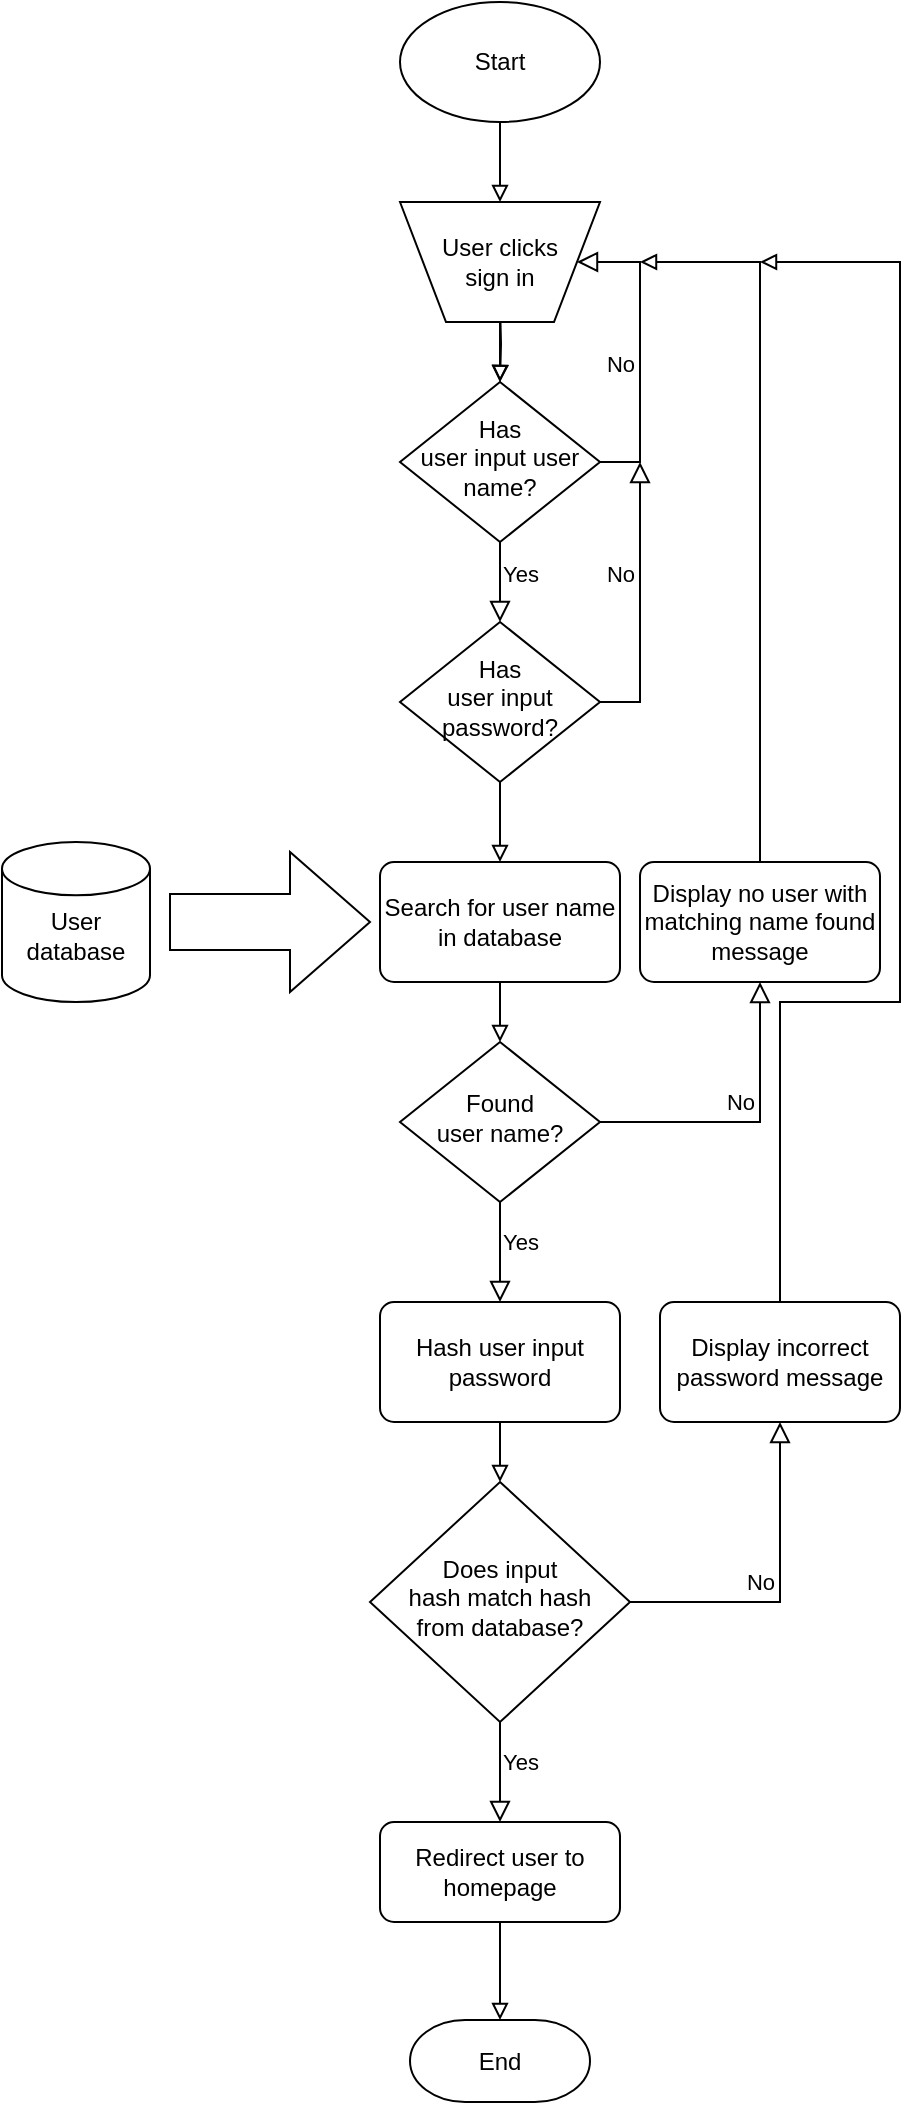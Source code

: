 <mxfile version="18.0.6" type="device" pages="2"><diagram id="C5RBs43oDa-KdzZeNtuy" name="Login"><mxGraphModel dx="851" dy="624" grid="1" gridSize="10" guides="1" tooltips="1" connect="1" arrows="1" fold="1" page="1" pageScale="1" pageWidth="827" pageHeight="1169" math="0" shadow="0"><root><mxCell id="WIyWlLk6GJQsqaUBKTNV-0"/><mxCell id="WIyWlLk6GJQsqaUBKTNV-1" parent="WIyWlLk6GJQsqaUBKTNV-0"/><mxCell id="tV4ZwREPIiYR1a342bBB-5" style="edgeStyle=orthogonalEdgeStyle;rounded=0;orthogonalLoop=1;jettySize=auto;html=1;exitX=0.5;exitY=1;exitDx=0;exitDy=0;exitPerimeter=0;entryX=0.5;entryY=0;entryDx=0;entryDy=0;endArrow=block;endFill=0;" edge="1" parent="WIyWlLk6GJQsqaUBKTNV-1" source="tV4ZwREPIiYR1a342bBB-0" target="tV4ZwREPIiYR1a342bBB-10"><mxGeometry relative="1" as="geometry"><mxPoint x="439" y="160" as="targetPoint"/></mxGeometry></mxCell><mxCell id="tV4ZwREPIiYR1a342bBB-0" value="Start" style="strokeWidth=1;html=1;shape=mxgraph.flowchart.start_1;whiteSpace=wrap;" vertex="1" parent="WIyWlLk6GJQsqaUBKTNV-1"><mxGeometry x="389" y="50" width="100" height="60" as="geometry"/></mxCell><mxCell id="tV4ZwREPIiYR1a342bBB-9" style="edgeStyle=orthogonalEdgeStyle;rounded=0;orthogonalLoop=1;jettySize=auto;html=1;exitX=0.5;exitY=1;exitDx=0;exitDy=0;entryX=0.5;entryY=0;entryDx=0;entryDy=0;endArrow=block;endFill=0;" edge="1" parent="WIyWlLk6GJQsqaUBKTNV-1" target="tV4ZwREPIiYR1a342bBB-7"><mxGeometry relative="1" as="geometry"><mxPoint x="439" y="200" as="sourcePoint"/></mxGeometry></mxCell><mxCell id="tV4ZwREPIiYR1a342bBB-7" value="Has &lt;br&gt;user input user name?" style="rhombus;whiteSpace=wrap;html=1;shadow=0;fontFamily=Helvetica;fontSize=12;align=center;strokeWidth=1;spacing=6;spacingTop=-4;" vertex="1" parent="WIyWlLk6GJQsqaUBKTNV-1"><mxGeometry x="389" y="240" width="100" height="80" as="geometry"/></mxCell><mxCell id="tV4ZwREPIiYR1a342bBB-8" value="Yes" style="edgeStyle=orthogonalEdgeStyle;rounded=0;html=1;jettySize=auto;orthogonalLoop=1;fontSize=11;endArrow=block;endFill=0;endSize=8;strokeWidth=1;shadow=0;labelBackgroundColor=none;exitX=0.5;exitY=1;exitDx=0;exitDy=0;entryX=0.5;entryY=0;entryDx=0;entryDy=0;" edge="1" parent="WIyWlLk6GJQsqaUBKTNV-1" source="tV4ZwREPIiYR1a342bBB-7" target="tV4ZwREPIiYR1a342bBB-14"><mxGeometry x="-0.2" y="10" relative="1" as="geometry"><mxPoint as="offset"/><mxPoint x="129" y="170" as="sourcePoint"/><mxPoint x="439" y="370" as="targetPoint"/><Array as="points"/></mxGeometry></mxCell><mxCell id="tV4ZwREPIiYR1a342bBB-12" value="" style="edgeStyle=orthogonalEdgeStyle;rounded=0;orthogonalLoop=1;jettySize=auto;html=1;endArrow=block;endFill=0;exitX=0.5;exitY=0;exitDx=0;exitDy=0;exitPerimeter=0;" edge="1" parent="WIyWlLk6GJQsqaUBKTNV-1" source="tV4ZwREPIiYR1a342bBB-10" target="tV4ZwREPIiYR1a342bBB-7"><mxGeometry relative="1" as="geometry"/></mxCell><mxCell id="tV4ZwREPIiYR1a342bBB-10" value="User clicks&lt;br&gt;sign in" style="verticalLabelPosition=middle;verticalAlign=middle;html=1;shape=trapezoid;perimeter=trapezoidPerimeter;whiteSpace=wrap;size=0.23;arcSize=10;flipV=1;labelPosition=center;align=center;strokeWidth=1;" vertex="1" parent="WIyWlLk6GJQsqaUBKTNV-1"><mxGeometry x="389" y="150" width="100" height="60" as="geometry"/></mxCell><mxCell id="tV4ZwREPIiYR1a342bBB-13" value="No" style="edgeStyle=orthogonalEdgeStyle;rounded=0;html=1;jettySize=auto;orthogonalLoop=1;fontSize=11;endArrow=block;endFill=0;endSize=8;strokeWidth=1;shadow=0;labelBackgroundColor=none;exitX=1;exitY=0.5;exitDx=0;exitDy=0;entryX=1;entryY=0.5;entryDx=0;entryDy=0;" edge="1" parent="WIyWlLk6GJQsqaUBKTNV-1" source="tV4ZwREPIiYR1a342bBB-7" target="tV4ZwREPIiYR1a342bBB-10"><mxGeometry x="-0.087" y="10" relative="1" as="geometry"><mxPoint as="offset"/><mxPoint x="499" y="280" as="sourcePoint"/><mxPoint x="499" y="330" as="targetPoint"/><Array as="points"><mxPoint x="509" y="280"/><mxPoint x="509" y="180"/></Array></mxGeometry></mxCell><mxCell id="tV4ZwREPIiYR1a342bBB-19" style="edgeStyle=orthogonalEdgeStyle;rounded=0;orthogonalLoop=1;jettySize=auto;html=1;exitX=0.5;exitY=1;exitDx=0;exitDy=0;entryX=0.5;entryY=0;entryDx=0;entryDy=0;endArrow=block;endFill=0;" edge="1" parent="WIyWlLk6GJQsqaUBKTNV-1" source="tV4ZwREPIiYR1a342bBB-14" target="tV4ZwREPIiYR1a342bBB-18"><mxGeometry relative="1" as="geometry"/></mxCell><mxCell id="tV4ZwREPIiYR1a342bBB-14" value="Has &lt;br&gt;user input &lt;br&gt;password?" style="rhombus;whiteSpace=wrap;html=1;shadow=0;fontFamily=Helvetica;fontSize=12;align=center;strokeWidth=1;spacing=6;spacingTop=-4;" vertex="1" parent="WIyWlLk6GJQsqaUBKTNV-1"><mxGeometry x="389" y="360" width="100" height="80" as="geometry"/></mxCell><mxCell id="tV4ZwREPIiYR1a342bBB-15" value="No" style="edgeStyle=orthogonalEdgeStyle;rounded=0;html=1;jettySize=auto;orthogonalLoop=1;fontSize=11;endArrow=block;endFill=0;endSize=8;strokeWidth=1;shadow=0;labelBackgroundColor=none;exitX=1;exitY=0.5;exitDx=0;exitDy=0;" edge="1" parent="WIyWlLk6GJQsqaUBKTNV-1" source="tV4ZwREPIiYR1a342bBB-14"><mxGeometry x="0.2" y="10" relative="1" as="geometry"><mxPoint as="offset"/><mxPoint x="509" y="410" as="sourcePoint"/><mxPoint x="509" y="280" as="targetPoint"/><Array as="points"><mxPoint x="509" y="400"/></Array></mxGeometry></mxCell><mxCell id="tV4ZwREPIiYR1a342bBB-17" value="&lt;br&gt;User database" style="strokeWidth=1;html=1;shape=mxgraph.flowchart.database;whiteSpace=wrap;" vertex="1" parent="WIyWlLk6GJQsqaUBKTNV-1"><mxGeometry x="190" y="470" width="74" height="80" as="geometry"/></mxCell><mxCell id="tV4ZwREPIiYR1a342bBB-22" style="edgeStyle=orthogonalEdgeStyle;rounded=0;orthogonalLoop=1;jettySize=auto;html=1;exitX=0.5;exitY=1;exitDx=0;exitDy=0;entryX=0.5;entryY=0;entryDx=0;entryDy=0;endArrow=block;endFill=0;" edge="1" parent="WIyWlLk6GJQsqaUBKTNV-1" source="tV4ZwREPIiYR1a342bBB-18" target="tV4ZwREPIiYR1a342bBB-21"><mxGeometry relative="1" as="geometry"/></mxCell><mxCell id="tV4ZwREPIiYR1a342bBB-18" value="Search for user name in database" style="rounded=1;whiteSpace=wrap;html=1;absoluteArcSize=1;arcSize=14;strokeWidth=1;" vertex="1" parent="WIyWlLk6GJQsqaUBKTNV-1"><mxGeometry x="379" y="480" width="120" height="60" as="geometry"/></mxCell><mxCell id="tV4ZwREPIiYR1a342bBB-20" value="" style="verticalLabelPosition=bottom;verticalAlign=top;html=1;strokeWidth=1;shape=mxgraph.arrows2.arrow;dy=0.6;dx=40;notch=0;" vertex="1" parent="WIyWlLk6GJQsqaUBKTNV-1"><mxGeometry x="274" y="475" width="100" height="70" as="geometry"/></mxCell><mxCell id="tV4ZwREPIiYR1a342bBB-21" value="Found &lt;br&gt;user name?" style="rhombus;whiteSpace=wrap;html=1;shadow=0;fontFamily=Helvetica;fontSize=12;align=center;strokeWidth=1;spacing=6;spacingTop=-4;" vertex="1" parent="WIyWlLk6GJQsqaUBKTNV-1"><mxGeometry x="389" y="570" width="100" height="80" as="geometry"/></mxCell><mxCell id="tV4ZwREPIiYR1a342bBB-23" value="Yes" style="edgeStyle=orthogonalEdgeStyle;rounded=0;html=1;jettySize=auto;orthogonalLoop=1;fontSize=11;endArrow=block;endFill=0;endSize=8;strokeWidth=1;shadow=0;labelBackgroundColor=none;exitX=0.5;exitY=1;exitDx=0;exitDy=0;" edge="1" parent="WIyWlLk6GJQsqaUBKTNV-1" source="tV4ZwREPIiYR1a342bBB-21"><mxGeometry x="-0.2" y="10" relative="1" as="geometry"><mxPoint as="offset"/><mxPoint x="438.74" y="660" as="sourcePoint"/><mxPoint x="439" y="700" as="targetPoint"/><Array as="points"/></mxGeometry></mxCell><mxCell id="tV4ZwREPIiYR1a342bBB-26" value="No" style="edgeStyle=orthogonalEdgeStyle;rounded=0;html=1;jettySize=auto;orthogonalLoop=1;fontSize=11;endArrow=block;endFill=0;endSize=8;strokeWidth=1;shadow=0;labelBackgroundColor=none;exitX=1;exitY=0.5;exitDx=0;exitDy=0;entryX=0.5;entryY=1;entryDx=0;entryDy=0;" edge="1" parent="WIyWlLk6GJQsqaUBKTNV-1" source="tV4ZwREPIiYR1a342bBB-21" target="tV4ZwREPIiYR1a342bBB-27"><mxGeometry x="0.2" y="10" relative="1" as="geometry"><mxPoint as="offset"/><mxPoint x="509" y="610" as="sourcePoint"/><mxPoint x="569" y="550" as="targetPoint"/><Array as="points"><mxPoint x="569" y="610"/></Array></mxGeometry></mxCell><mxCell id="tV4ZwREPIiYR1a342bBB-28" style="edgeStyle=orthogonalEdgeStyle;rounded=0;orthogonalLoop=1;jettySize=auto;html=1;endArrow=block;endFill=0;" edge="1" parent="WIyWlLk6GJQsqaUBKTNV-1" source="tV4ZwREPIiYR1a342bBB-27"><mxGeometry relative="1" as="geometry"><mxPoint x="509" y="180" as="targetPoint"/><Array as="points"><mxPoint x="569" y="180"/><mxPoint x="569" y="180"/></Array></mxGeometry></mxCell><mxCell id="tV4ZwREPIiYR1a342bBB-27" value="Display no user with matching name found message" style="rounded=1;whiteSpace=wrap;html=1;absoluteArcSize=1;arcSize=14;strokeWidth=1;" vertex="1" parent="WIyWlLk6GJQsqaUBKTNV-1"><mxGeometry x="509" y="480" width="120" height="60" as="geometry"/></mxCell><mxCell id="tV4ZwREPIiYR1a342bBB-32" style="edgeStyle=orthogonalEdgeStyle;rounded=0;orthogonalLoop=1;jettySize=auto;html=1;exitX=0.5;exitY=1;exitDx=0;exitDy=0;endArrow=block;endFill=0;" edge="1" parent="WIyWlLk6GJQsqaUBKTNV-1" source="tV4ZwREPIiYR1a342bBB-29" target="tV4ZwREPIiYR1a342bBB-31"><mxGeometry relative="1" as="geometry"/></mxCell><mxCell id="tV4ZwREPIiYR1a342bBB-29" value="Hash user input password" style="rounded=1;whiteSpace=wrap;html=1;absoluteArcSize=1;arcSize=14;strokeWidth=1;" vertex="1" parent="WIyWlLk6GJQsqaUBKTNV-1"><mxGeometry x="379" y="700" width="120" height="60" as="geometry"/></mxCell><mxCell id="tV4ZwREPIiYR1a342bBB-31" value="Does input &lt;br&gt;hash match hash &lt;br&gt;from database?" style="rhombus;whiteSpace=wrap;html=1;shadow=0;fontFamily=Helvetica;fontSize=12;align=center;strokeWidth=1;spacing=6;spacingTop=-4;" vertex="1" parent="WIyWlLk6GJQsqaUBKTNV-1"><mxGeometry x="374" y="790" width="130" height="120" as="geometry"/></mxCell><mxCell id="tV4ZwREPIiYR1a342bBB-33" value="Yes" style="edgeStyle=orthogonalEdgeStyle;rounded=0;html=1;jettySize=auto;orthogonalLoop=1;fontSize=11;endArrow=block;endFill=0;endSize=8;strokeWidth=1;shadow=0;labelBackgroundColor=none;exitX=0.5;exitY=1;exitDx=0;exitDy=0;entryX=0.5;entryY=0;entryDx=0;entryDy=0;" edge="1" parent="WIyWlLk6GJQsqaUBKTNV-1" source="tV4ZwREPIiYR1a342bBB-31" target="tV4ZwREPIiYR1a342bBB-34"><mxGeometry x="-0.2" y="10" relative="1" as="geometry"><mxPoint as="offset"/><mxPoint x="438.74" y="920" as="sourcePoint"/><mxPoint x="438.74" y="970" as="targetPoint"/><Array as="points"/></mxGeometry></mxCell><mxCell id="tV4ZwREPIiYR1a342bBB-37" style="edgeStyle=orthogonalEdgeStyle;rounded=0;orthogonalLoop=1;jettySize=auto;html=1;exitX=0.5;exitY=1;exitDx=0;exitDy=0;entryX=0.5;entryY=0;entryDx=0;entryDy=0;entryPerimeter=0;endArrow=block;endFill=0;" edge="1" parent="WIyWlLk6GJQsqaUBKTNV-1" source="tV4ZwREPIiYR1a342bBB-34" target="tV4ZwREPIiYR1a342bBB-36"><mxGeometry relative="1" as="geometry"/></mxCell><mxCell id="tV4ZwREPIiYR1a342bBB-34" value="Redirect user to homepage" style="rounded=1;whiteSpace=wrap;html=1;absoluteArcSize=1;arcSize=14;strokeWidth=1;" vertex="1" parent="WIyWlLk6GJQsqaUBKTNV-1"><mxGeometry x="379" y="960" width="120" height="50" as="geometry"/></mxCell><mxCell id="tV4ZwREPIiYR1a342bBB-36" value="End" style="strokeWidth=1;html=1;shape=mxgraph.flowchart.terminator;whiteSpace=wrap;" vertex="1" parent="WIyWlLk6GJQsqaUBKTNV-1"><mxGeometry x="394" y="1059" width="90" height="41" as="geometry"/></mxCell><mxCell id="tV4ZwREPIiYR1a342bBB-38" value="No" style="edgeStyle=orthogonalEdgeStyle;rounded=0;html=1;jettySize=auto;orthogonalLoop=1;fontSize=11;endArrow=block;endFill=0;endSize=8;strokeWidth=1;shadow=0;labelBackgroundColor=none;exitX=1;exitY=0.5;exitDx=0;exitDy=0;entryX=0.5;entryY=1;entryDx=0;entryDy=0;" edge="1" parent="WIyWlLk6GJQsqaUBKTNV-1" source="tV4ZwREPIiYR1a342bBB-31" target="tV4ZwREPIiYR1a342bBB-39"><mxGeometry x="0.03" y="10" relative="1" as="geometry"><mxPoint as="offset"/><mxPoint x="539" y="980.0" as="sourcePoint"/><mxPoint x="539" y="1030.0" as="targetPoint"/><Array as="points"/></mxGeometry></mxCell><mxCell id="tV4ZwREPIiYR1a342bBB-40" style="edgeStyle=orthogonalEdgeStyle;rounded=0;orthogonalLoop=1;jettySize=auto;html=1;exitX=0.5;exitY=0;exitDx=0;exitDy=0;endArrow=block;endFill=0;" edge="1" parent="WIyWlLk6GJQsqaUBKTNV-1" source="tV4ZwREPIiYR1a342bBB-39"><mxGeometry relative="1" as="geometry"><mxPoint x="569" y="180" as="targetPoint"/><Array as="points"><mxPoint x="579" y="550"/><mxPoint x="639" y="550"/></Array></mxGeometry></mxCell><mxCell id="tV4ZwREPIiYR1a342bBB-39" value="Display incorrect password message" style="rounded=1;whiteSpace=wrap;html=1;absoluteArcSize=1;arcSize=14;strokeWidth=1;" vertex="1" parent="WIyWlLk6GJQsqaUBKTNV-1"><mxGeometry x="519" y="700" width="120" height="60" as="geometry"/></mxCell></root></mxGraphModel></diagram><diagram id="Z_4hArykJ4diSi9KVlS7" name="Add record"><mxGraphModel dx="494" dy="362" grid="1" gridSize="10" guides="1" tooltips="1" connect="1" arrows="1" fold="1" page="1" pageScale="1" pageWidth="1169" pageHeight="1654" math="0" shadow="0"><root><mxCell id="0"/><mxCell id="1" parent="0"/><mxCell id="KV9U77_hcHXhaJylK1np-2" style="edgeStyle=orthogonalEdgeStyle;rounded=0;orthogonalLoop=1;jettySize=auto;html=1;exitX=0.5;exitY=1;exitDx=0;exitDy=0;exitPerimeter=0;entryX=0.5;entryY=0;entryDx=0;entryDy=0;endArrow=block;endFill=0;" edge="1" parent="1" source="oI6hG-wMjwgqQYXfI_hU-1" target="KV9U77_hcHXhaJylK1np-1"><mxGeometry relative="1" as="geometry"/></mxCell><mxCell id="oI6hG-wMjwgqQYXfI_hU-1" value="Start" style="strokeWidth=1;html=1;shape=mxgraph.flowchart.start_1;whiteSpace=wrap;" vertex="1" parent="1"><mxGeometry x="535" y="80" width="100" height="60" as="geometry"/></mxCell><mxCell id="65GPMWbgD9vn-L6hWEiP-2" style="edgeStyle=orthogonalEdgeStyle;rounded=0;orthogonalLoop=1;jettySize=auto;html=1;exitX=0.5;exitY=1;exitDx=0;exitDy=0;entryX=0.5;entryY=0;entryDx=0;entryDy=0;endArrow=block;endFill=0;" edge="1" parent="1" source="KV9U77_hcHXhaJylK1np-1" target="65GPMWbgD9vn-L6hWEiP-1"><mxGeometry relative="1" as="geometry"/></mxCell><mxCell id="KV9U77_hcHXhaJylK1np-1" value="User clicks &lt;br&gt;submit &lt;br&gt;record" style="verticalLabelPosition=middle;verticalAlign=middle;html=1;shape=trapezoid;perimeter=trapezoidPerimeter;whiteSpace=wrap;size=0.23;arcSize=10;flipV=1;labelPosition=center;align=center;strokeWidth=1;" vertex="1" parent="1"><mxGeometry x="535" y="170" width="100" height="60" as="geometry"/></mxCell><mxCell id="LTO_uNHJT5kjXWH2NmgT-3" style="edgeStyle=orthogonalEdgeStyle;rounded=0;orthogonalLoop=1;jettySize=auto;html=1;exitX=1;exitY=0.5;exitDx=0;exitDy=0;entryX=0.5;entryY=1;entryDx=0;entryDy=0;endArrow=block;endFill=0;" edge="1" parent="1" source="65GPMWbgD9vn-L6hWEiP-1" target="LTO_uNHJT5kjXWH2NmgT-1"><mxGeometry relative="1" as="geometry"/></mxCell><mxCell id="LTO_uNHJT5kjXWH2NmgT-4" value="No" style="edgeLabel;html=1;align=center;verticalAlign=middle;resizable=0;points=[];" vertex="1" connectable="0" parent="LTO_uNHJT5kjXWH2NmgT-3"><mxGeometry x="-0.024" relative="1" as="geometry"><mxPoint x="10" y="-10" as="offset"/></mxGeometry></mxCell><mxCell id="LTO_uNHJT5kjXWH2NmgT-6" value="Yes" style="edgeStyle=orthogonalEdgeStyle;rounded=0;orthogonalLoop=1;jettySize=auto;html=1;exitX=0.5;exitY=1;exitDx=0;exitDy=0;entryX=0.5;entryY=0;entryDx=0;entryDy=0;endArrow=block;endFill=0;" edge="1" parent="1" source="65GPMWbgD9vn-L6hWEiP-1" target="LTO_uNHJT5kjXWH2NmgT-5"><mxGeometry y="15" relative="1" as="geometry"><mxPoint as="offset"/></mxGeometry></mxCell><mxCell id="65GPMWbgD9vn-L6hWEiP-1" value="Has &lt;br&gt;user input species&lt;br&gt;&amp;nbsp;name?" style="rhombus;whiteSpace=wrap;html=1;shadow=0;fontFamily=Helvetica;fontSize=12;align=center;strokeWidth=1;spacing=6;spacingTop=-4;" vertex="1" parent="1"><mxGeometry x="535" y="260" width="100" height="80" as="geometry"/></mxCell><mxCell id="LTO_uNHJT5kjXWH2NmgT-2" style="edgeStyle=orthogonalEdgeStyle;rounded=0;orthogonalLoop=1;jettySize=auto;html=1;exitX=0;exitY=0.5;exitDx=0;exitDy=0;entryX=1;entryY=0.5;entryDx=0;entryDy=0;endArrow=block;endFill=0;" edge="1" parent="1" source="LTO_uNHJT5kjXWH2NmgT-1" target="KV9U77_hcHXhaJylK1np-1"><mxGeometry relative="1" as="geometry"/></mxCell><mxCell id="LTO_uNHJT5kjXWH2NmgT-1" value="Display record contains invalid information message" style="rounded=1;whiteSpace=wrap;html=1;absoluteArcSize=1;arcSize=14;strokeWidth=1;" vertex="1" parent="1"><mxGeometry x="680" y="170" width="120" height="60" as="geometry"/></mxCell><mxCell id="LTO_uNHJT5kjXWH2NmgT-7" style="edgeStyle=orthogonalEdgeStyle;rounded=0;orthogonalLoop=1;jettySize=auto;html=1;exitX=1;exitY=0.5;exitDx=0;exitDy=0;endArrow=block;endFill=0;" edge="1" parent="1" source="LTO_uNHJT5kjXWH2NmgT-5"><mxGeometry relative="1" as="geometry"><mxPoint x="740" y="300" as="targetPoint"/></mxGeometry></mxCell><mxCell id="LTO_uNHJT5kjXWH2NmgT-8" value="No" style="edgeLabel;html=1;align=center;verticalAlign=middle;resizable=0;points=[];" vertex="1" connectable="0" parent="LTO_uNHJT5kjXWH2NmgT-7"><mxGeometry x="-0.067" y="1" relative="1" as="geometry"><mxPoint x="-5" y="-9" as="offset"/></mxGeometry></mxCell><mxCell id="LTO_uNHJT5kjXWH2NmgT-10" value="Yes" style="edgeStyle=orthogonalEdgeStyle;rounded=0;orthogonalLoop=1;jettySize=auto;html=1;exitX=0.5;exitY=1;exitDx=0;exitDy=0;entryX=0.5;entryY=0;entryDx=0;entryDy=0;endArrow=block;endFill=0;" edge="1" parent="1" source="LTO_uNHJT5kjXWH2NmgT-5" target="LTO_uNHJT5kjXWH2NmgT-9"><mxGeometry y="15" relative="1" as="geometry"><mxPoint as="offset"/></mxGeometry></mxCell><mxCell id="LTO_uNHJT5kjXWH2NmgT-5" value="Has user&lt;br&gt;&amp;nbsp;input a valid location?" style="rhombus;whiteSpace=wrap;html=1;shadow=0;fontFamily=Helvetica;fontSize=12;align=center;strokeWidth=1;spacing=6;spacingTop=-4;" vertex="1" parent="1"><mxGeometry x="535" y="370" width="100" height="80" as="geometry"/></mxCell><mxCell id="LTO_uNHJT5kjXWH2NmgT-11" style="edgeStyle=orthogonalEdgeStyle;rounded=0;orthogonalLoop=1;jettySize=auto;html=1;exitX=1;exitY=0.5;exitDx=0;exitDy=0;endArrow=block;endFill=0;" edge="1" parent="1" source="LTO_uNHJT5kjXWH2NmgT-9"><mxGeometry relative="1" as="geometry"><mxPoint x="740" y="410" as="targetPoint"/></mxGeometry></mxCell><mxCell id="LTO_uNHJT5kjXWH2NmgT-12" value="No" style="edgeLabel;html=1;align=center;verticalAlign=middle;resizable=0;points=[];" vertex="1" connectable="0" parent="LTO_uNHJT5kjXWH2NmgT-11"><mxGeometry x="-0.046" relative="1" as="geometry"><mxPoint x="-8" y="-10" as="offset"/></mxGeometry></mxCell><mxCell id="KL0isNhSRRjE4WQ2TQas-4" style="edgeStyle=orthogonalEdgeStyle;rounded=0;orthogonalLoop=1;jettySize=auto;html=1;exitX=0.5;exitY=1;exitDx=0;exitDy=0;entryX=0.5;entryY=0;entryDx=0;entryDy=0;endArrow=block;endFill=0;" edge="1" parent="1" source="LTO_uNHJT5kjXWH2NmgT-9" target="KL0isNhSRRjE4WQ2TQas-2"><mxGeometry relative="1" as="geometry"/></mxCell><mxCell id="KL0isNhSRRjE4WQ2TQas-5" value="Yes" style="edgeLabel;html=1;align=center;verticalAlign=middle;resizable=0;points=[];" vertex="1" connectable="0" parent="KL0isNhSRRjE4WQ2TQas-4"><mxGeometry x="-0.42" relative="1" as="geometry"><mxPoint x="15" y="9" as="offset"/></mxGeometry></mxCell><mxCell id="LTO_uNHJT5kjXWH2NmgT-9" value="Has &lt;br&gt;user input valid&lt;br&gt;a date?" style="rhombus;whiteSpace=wrap;html=1;shadow=0;fontFamily=Helvetica;fontSize=12;align=center;strokeWidth=1;spacing=6;spacingTop=-4;" vertex="1" parent="1"><mxGeometry x="535" y="490" width="100" height="80" as="geometry"/></mxCell><mxCell id="KL0isNhSRRjE4WQ2TQas-1" value="&lt;br&gt;Moth&lt;br&gt;database" style="strokeWidth=1;html=1;shape=mxgraph.flowchart.database;whiteSpace=wrap;" vertex="1" parent="1"><mxGeometry x="340" y="590" width="74" height="80" as="geometry"/></mxCell><mxCell id="BGPm_3s6MAlVdEfF9hTa-2" style="edgeStyle=orthogonalEdgeStyle;rounded=0;orthogonalLoop=1;jettySize=auto;html=1;exitX=0.5;exitY=1;exitDx=0;exitDy=0;entryX=0.5;entryY=0;entryDx=0;entryDy=0;endArrow=block;endFill=0;" edge="1" parent="1" source="KL0isNhSRRjE4WQ2TQas-2" target="BGPm_3s6MAlVdEfF9hTa-1"><mxGeometry relative="1" as="geometry"/></mxCell><mxCell id="KL0isNhSRRjE4WQ2TQas-2" value="Search for species name in database" style="rounded=1;whiteSpace=wrap;html=1;absoluteArcSize=1;arcSize=14;strokeWidth=1;" vertex="1" parent="1"><mxGeometry x="525" y="610" width="120" height="60" as="geometry"/></mxCell><mxCell id="KL0isNhSRRjE4WQ2TQas-3" value="" style="verticalLabelPosition=bottom;verticalAlign=top;html=1;strokeWidth=1;shape=mxgraph.arrows2.arrow;dy=0.6;dx=40;notch=0;" vertex="1" parent="1"><mxGeometry x="420" y="600" width="100" height="70" as="geometry"/></mxCell><mxCell id="BGPm_3s6MAlVdEfF9hTa-3" style="edgeStyle=orthogonalEdgeStyle;rounded=0;orthogonalLoop=1;jettySize=auto;html=1;exitX=1;exitY=0.5;exitDx=0;exitDy=0;endArrow=block;endFill=0;" edge="1" parent="1" source="BGPm_3s6MAlVdEfF9hTa-1"><mxGeometry relative="1" as="geometry"><mxPoint x="740" y="530" as="targetPoint"/></mxGeometry></mxCell><mxCell id="BGPm_3s6MAlVdEfF9hTa-4" value="No" style="edgeLabel;html=1;align=center;verticalAlign=middle;resizable=0;points=[];" vertex="1" connectable="0" parent="BGPm_3s6MAlVdEfF9hTa-3"><mxGeometry x="-0.36" y="-2" relative="1" as="geometry"><mxPoint x="-9" y="-12" as="offset"/></mxGeometry></mxCell><mxCell id="BGPm_3s6MAlVdEfF9hTa-6" value="Yes" style="edgeStyle=orthogonalEdgeStyle;rounded=0;orthogonalLoop=1;jettySize=auto;html=1;exitX=0.5;exitY=1;exitDx=0;exitDy=0;entryX=0.5;entryY=0;entryDx=0;entryDy=0;endArrow=block;endFill=0;" edge="1" parent="1" source="BGPm_3s6MAlVdEfF9hTa-1" target="BGPm_3s6MAlVdEfF9hTa-5"><mxGeometry x="-0.333" y="13" relative="1" as="geometry"><mxPoint as="offset"/></mxGeometry></mxCell><mxCell id="BGPm_3s6MAlVdEfF9hTa-1" value="Found &lt;br&gt;species&lt;br&gt;&amp;nbsp;name?" style="rhombus;whiteSpace=wrap;html=1;shadow=0;fontFamily=Helvetica;fontSize=12;align=center;strokeWidth=1;spacing=6;spacingTop=-4;" vertex="1" parent="1"><mxGeometry x="535" y="700" width="105" height="80" as="geometry"/></mxCell><mxCell id="BGPm_3s6MAlVdEfF9hTa-7" style="edgeStyle=orthogonalEdgeStyle;rounded=0;orthogonalLoop=1;jettySize=auto;html=1;exitX=1;exitY=0.5;exitDx=0;exitDy=0;endArrow=block;endFill=0;" edge="1" parent="1" source="BGPm_3s6MAlVdEfF9hTa-5"><mxGeometry relative="1" as="geometry"><mxPoint x="740" y="740" as="targetPoint"/></mxGeometry></mxCell><mxCell id="BGPm_3s6MAlVdEfF9hTa-8" value="No" style="edgeLabel;html=1;align=center;verticalAlign=middle;resizable=0;points=[];" vertex="1" connectable="0" parent="BGPm_3s6MAlVdEfF9hTa-7"><mxGeometry x="-0.099" y="2" relative="1" as="geometry"><mxPoint x="-8" y="-4" as="offset"/></mxGeometry></mxCell><mxCell id="BGPm_3s6MAlVdEfF9hTa-10" style="edgeStyle=orthogonalEdgeStyle;rounded=0;orthogonalLoop=1;jettySize=auto;html=1;exitX=0.5;exitY=1;exitDx=0;exitDy=0;entryX=0.5;entryY=0;entryDx=0;entryDy=0;endArrow=block;endFill=0;" edge="1" parent="1" source="BGPm_3s6MAlVdEfF9hTa-5" target="BGPm_3s6MAlVdEfF9hTa-9"><mxGeometry relative="1" as="geometry"/></mxCell><mxCell id="BGPm_3s6MAlVdEfF9hTa-11" value="Yes" style="edgeLabel;html=1;align=center;verticalAlign=middle;resizable=0;points=[];" vertex="1" connectable="0" parent="BGPm_3s6MAlVdEfF9hTa-10"><mxGeometry x="-0.436" y="1" relative="1" as="geometry"><mxPoint x="13" y="9" as="offset"/></mxGeometry></mxCell><mxCell id="BGPm_3s6MAlVdEfF9hTa-5" value="Is size blank &lt;br&gt;or within the accepted range?" style="rhombus;whiteSpace=wrap;html=1;shadow=0;fontFamily=Helvetica;fontSize=12;align=center;strokeWidth=1;spacing=6;spacingTop=-4;" vertex="1" parent="1"><mxGeometry x="520" y="810" width="132.5" height="100" as="geometry"/></mxCell><mxCell id="BGPm_3s6MAlVdEfF9hTa-12" style="edgeStyle=orthogonalEdgeStyle;rounded=0;orthogonalLoop=1;jettySize=auto;html=1;exitX=1;exitY=0.5;exitDx=0;exitDy=0;endArrow=block;endFill=0;" edge="1" parent="1" source="BGPm_3s6MAlVdEfF9hTa-9"><mxGeometry relative="1" as="geometry"><mxPoint x="740" y="860" as="targetPoint"/></mxGeometry></mxCell><mxCell id="BGPm_3s6MAlVdEfF9hTa-13" value="No" style="edgeLabel;html=1;align=center;verticalAlign=middle;resizable=0;points=[];" vertex="1" connectable="0" parent="BGPm_3s6MAlVdEfF9hTa-12"><mxGeometry x="-0.17" y="1" relative="1" as="geometry"><mxPoint x="-9" y="-13" as="offset"/></mxGeometry></mxCell><mxCell id="BGPm_3s6MAlVdEfF9hTa-15" style="edgeStyle=orthogonalEdgeStyle;rounded=0;orthogonalLoop=1;jettySize=auto;html=1;exitX=0.5;exitY=1;exitDx=0;exitDy=0;entryX=0.5;entryY=0;entryDx=0;entryDy=0;endArrow=block;endFill=0;" edge="1" parent="1" source="BGPm_3s6MAlVdEfF9hTa-9" target="BGPm_3s6MAlVdEfF9hTa-14"><mxGeometry relative="1" as="geometry"/></mxCell><mxCell id="BGPm_3s6MAlVdEfF9hTa-16" value="Yes" style="edgeLabel;html=1;align=center;verticalAlign=middle;resizable=0;points=[];" vertex="1" connectable="0" parent="BGPm_3s6MAlVdEfF9hTa-15"><mxGeometry x="-0.355" y="-2" relative="1" as="geometry"><mxPoint x="15" y="7" as="offset"/></mxGeometry></mxCell><mxCell id="BGPm_3s6MAlVdEfF9hTa-9" value="Is time blank or &lt;br&gt;in a valid format?" style="rhombus;whiteSpace=wrap;html=1;shadow=0;fontFamily=Helvetica;fontSize=12;align=center;strokeWidth=1;spacing=6;spacingTop=-4;" vertex="1" parent="1"><mxGeometry x="525" y="950" width="123.12" height="90" as="geometry"/></mxCell><mxCell id="BGPm_3s6MAlVdEfF9hTa-17" style="edgeStyle=orthogonalEdgeStyle;rounded=0;orthogonalLoop=1;jettySize=auto;html=1;exitX=1;exitY=0.5;exitDx=0;exitDy=0;endArrow=block;endFill=0;" edge="1" parent="1" source="BGPm_3s6MAlVdEfF9hTa-14"><mxGeometry relative="1" as="geometry"><mxPoint x="740" y="990" as="targetPoint"/></mxGeometry></mxCell><mxCell id="BGPm_3s6MAlVdEfF9hTa-18" value="No" style="edgeLabel;html=1;align=center;verticalAlign=middle;resizable=0;points=[];" vertex="1" connectable="0" parent="BGPm_3s6MAlVdEfF9hTa-17"><mxGeometry x="-0.282" relative="1" as="geometry"><mxPoint x="-7" y="-10" as="offset"/></mxGeometry></mxCell><mxCell id="BGPm_3s6MAlVdEfF9hTa-23" style="edgeStyle=orthogonalEdgeStyle;rounded=0;orthogonalLoop=1;jettySize=auto;html=1;exitX=0.5;exitY=1;exitDx=0;exitDy=0;entryX=0.5;entryY=0;entryDx=0;entryDy=0;endArrow=block;endFill=0;" edge="1" parent="1" source="BGPm_3s6MAlVdEfF9hTa-14" target="BGPm_3s6MAlVdEfF9hTa-22"><mxGeometry relative="1" as="geometry"/></mxCell><mxCell id="8IHCMREuF3UcBGkuxr62-3" value="Yes" style="edgeLabel;html=1;align=center;verticalAlign=middle;resizable=0;points=[];" vertex="1" connectable="0" parent="BGPm_3s6MAlVdEfF9hTa-23"><mxGeometry x="-0.327" y="-2" relative="1" as="geometry"><mxPoint x="16" as="offset"/></mxGeometry></mxCell><mxCell id="BGPm_3s6MAlVdEfF9hTa-14" value="Is sex blank&lt;br&gt;or a valid value&lt;br&gt;format?" style="rhombus;whiteSpace=wrap;html=1;shadow=0;fontFamily=Helvetica;fontSize=12;align=center;strokeWidth=1;spacing=6;spacingTop=-4;" vertex="1" parent="1"><mxGeometry x="526.72" y="1100" width="119.06" height="100" as="geometry"/></mxCell><mxCell id="BGPm_3s6MAlVdEfF9hTa-20" value="&lt;br&gt;Record&lt;br&gt;database" style="strokeWidth=1;html=1;shape=mxgraph.flowchart.database;whiteSpace=wrap;" vertex="1" parent="1"><mxGeometry x="340" y="1230" width="74" height="80" as="geometry"/></mxCell><mxCell id="BGPm_3s6MAlVdEfF9hTa-21" value="" style="verticalLabelPosition=bottom;verticalAlign=top;html=1;strokeWidth=1;shape=mxgraph.arrows2.arrow;dy=0.6;dx=40;notch=0;rotation=-180;" vertex="1" parent="1"><mxGeometry x="420" y="1235" width="100" height="70" as="geometry"/></mxCell><mxCell id="8IHCMREuF3UcBGkuxr62-2" value="" style="edgeStyle=orthogonalEdgeStyle;rounded=0;orthogonalLoop=1;jettySize=auto;html=1;endArrow=block;endFill=0;" edge="1" parent="1" source="BGPm_3s6MAlVdEfF9hTa-22" target="8IHCMREuF3UcBGkuxr62-1"><mxGeometry relative="1" as="geometry"/></mxCell><mxCell id="BGPm_3s6MAlVdEfF9hTa-22" value="Add record to record database" style="rounded=1;whiteSpace=wrap;html=1;absoluteArcSize=1;arcSize=14;strokeWidth=1;" vertex="1" parent="1"><mxGeometry x="526.72" y="1240" width="120" height="60" as="geometry"/></mxCell><mxCell id="8IHCMREuF3UcBGkuxr62-1" value="End" style="strokeWidth=1;html=1;shape=mxgraph.flowchart.terminator;whiteSpace=wrap;" vertex="1" parent="1"><mxGeometry x="542.5" y="1340" width="90" height="41" as="geometry"/></mxCell></root></mxGraphModel></diagram></mxfile>